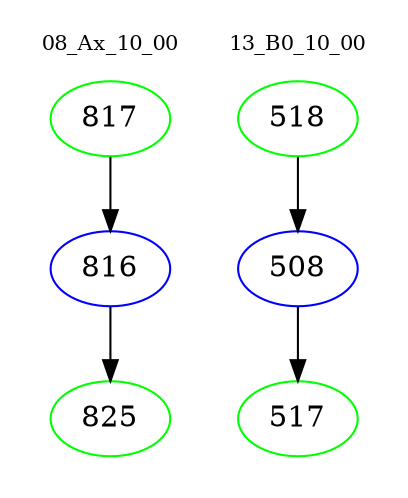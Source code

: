 digraph{
subgraph cluster_0 {
color = white
label = "08_Ax_10_00";
fontsize=10;
T0_817 [label="817", color="green"]
T0_817 -> T0_816 [color="black"]
T0_816 [label="816", color="blue"]
T0_816 -> T0_825 [color="black"]
T0_825 [label="825", color="green"]
}
subgraph cluster_1 {
color = white
label = "13_B0_10_00";
fontsize=10;
T1_518 [label="518", color="green"]
T1_518 -> T1_508 [color="black"]
T1_508 [label="508", color="blue"]
T1_508 -> T1_517 [color="black"]
T1_517 [label="517", color="green"]
}
}
